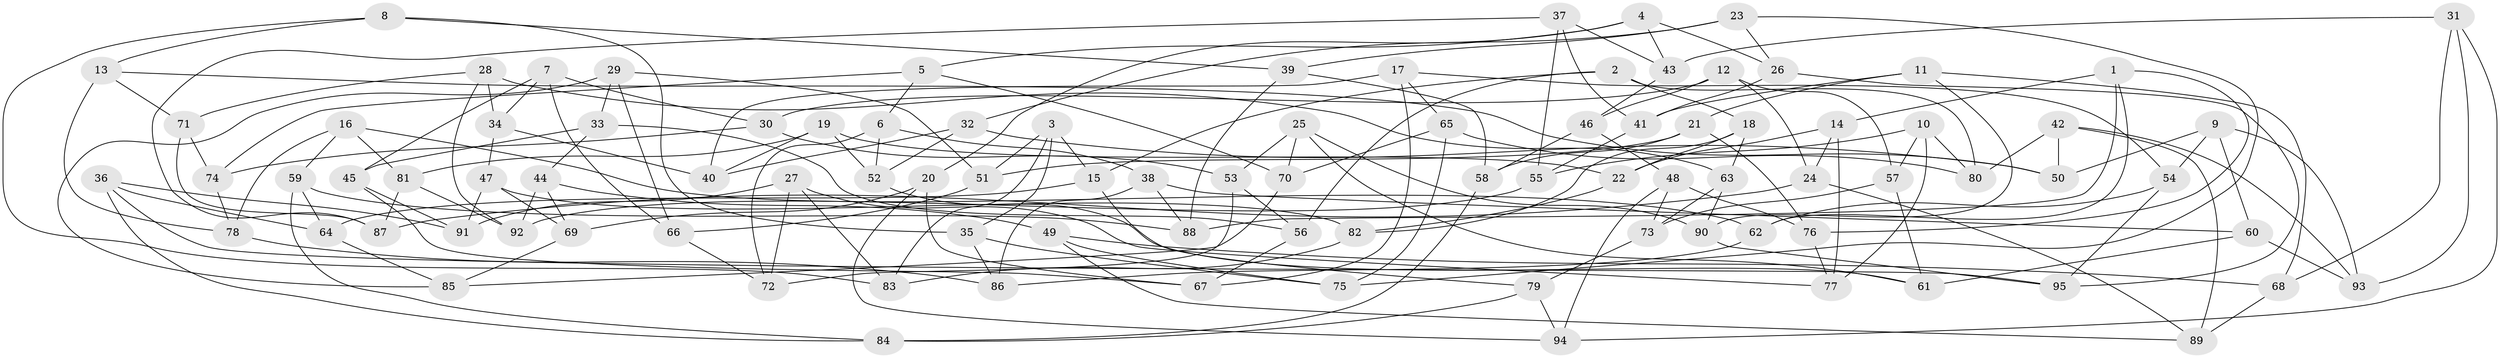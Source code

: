 // coarse degree distribution, {6: 0.21212121212121213, 8: 0.09090909090909091, 4: 0.6363636363636364, 5: 0.045454545454545456, 3: 0.015151515151515152}
// Generated by graph-tools (version 1.1) at 2025/20/03/04/25 18:20:44]
// undirected, 95 vertices, 190 edges
graph export_dot {
graph [start="1"]
  node [color=gray90,style=filled];
  1;
  2;
  3;
  4;
  5;
  6;
  7;
  8;
  9;
  10;
  11;
  12;
  13;
  14;
  15;
  16;
  17;
  18;
  19;
  20;
  21;
  22;
  23;
  24;
  25;
  26;
  27;
  28;
  29;
  30;
  31;
  32;
  33;
  34;
  35;
  36;
  37;
  38;
  39;
  40;
  41;
  42;
  43;
  44;
  45;
  46;
  47;
  48;
  49;
  50;
  51;
  52;
  53;
  54;
  55;
  56;
  57;
  58;
  59;
  60;
  61;
  62;
  63;
  64;
  65;
  66;
  67;
  68;
  69;
  70;
  71;
  72;
  73;
  74;
  75;
  76;
  77;
  78;
  79;
  80;
  81;
  82;
  83;
  84;
  85;
  86;
  87;
  88;
  89;
  90;
  91;
  92;
  93;
  94;
  95;
  1 -- 76;
  1 -- 14;
  1 -- 88;
  1 -- 62;
  2 -- 15;
  2 -- 56;
  2 -- 18;
  2 -- 80;
  3 -- 15;
  3 -- 83;
  3 -- 51;
  3 -- 35;
  4 -- 43;
  4 -- 5;
  4 -- 26;
  4 -- 20;
  5 -- 70;
  5 -- 74;
  5 -- 6;
  6 -- 72;
  6 -- 38;
  6 -- 52;
  7 -- 34;
  7 -- 45;
  7 -- 30;
  7 -- 66;
  8 -- 35;
  8 -- 83;
  8 -- 39;
  8 -- 13;
  9 -- 50;
  9 -- 60;
  9 -- 54;
  9 -- 93;
  10 -- 55;
  10 -- 77;
  10 -- 80;
  10 -- 57;
  11 -- 68;
  11 -- 21;
  11 -- 41;
  11 -- 90;
  12 -- 46;
  12 -- 30;
  12 -- 57;
  12 -- 24;
  13 -- 78;
  13 -- 50;
  13 -- 71;
  14 -- 24;
  14 -- 77;
  14 -- 22;
  15 -- 64;
  15 -- 79;
  16 -- 81;
  16 -- 62;
  16 -- 59;
  16 -- 78;
  17 -- 65;
  17 -- 54;
  17 -- 67;
  17 -- 40;
  18 -- 63;
  18 -- 82;
  18 -- 22;
  19 -- 81;
  19 -- 52;
  19 -- 22;
  19 -- 40;
  20 -- 69;
  20 -- 67;
  20 -- 94;
  21 -- 76;
  21 -- 58;
  21 -- 51;
  22 -- 82;
  23 -- 32;
  23 -- 26;
  23 -- 39;
  23 -- 75;
  24 -- 87;
  24 -- 89;
  25 -- 61;
  25 -- 53;
  25 -- 90;
  25 -- 70;
  26 -- 95;
  26 -- 41;
  27 -- 72;
  27 -- 77;
  27 -- 91;
  27 -- 83;
  28 -- 63;
  28 -- 71;
  28 -- 34;
  28 -- 92;
  29 -- 66;
  29 -- 33;
  29 -- 51;
  29 -- 85;
  30 -- 74;
  30 -- 53;
  31 -- 43;
  31 -- 68;
  31 -- 94;
  31 -- 93;
  32 -- 50;
  32 -- 52;
  32 -- 40;
  33 -- 56;
  33 -- 45;
  33 -- 44;
  34 -- 40;
  34 -- 47;
  35 -- 86;
  35 -- 75;
  36 -- 84;
  36 -- 91;
  36 -- 95;
  36 -- 64;
  37 -- 87;
  37 -- 41;
  37 -- 43;
  37 -- 55;
  38 -- 60;
  38 -- 86;
  38 -- 88;
  39 -- 88;
  39 -- 58;
  41 -- 55;
  42 -- 50;
  42 -- 93;
  42 -- 89;
  42 -- 80;
  43 -- 46;
  44 -- 69;
  44 -- 49;
  44 -- 92;
  45 -- 67;
  45 -- 91;
  46 -- 58;
  46 -- 48;
  47 -- 82;
  47 -- 69;
  47 -- 91;
  48 -- 94;
  48 -- 73;
  48 -- 76;
  49 -- 89;
  49 -- 68;
  49 -- 75;
  51 -- 66;
  52 -- 61;
  53 -- 72;
  53 -- 56;
  54 -- 95;
  54 -- 62;
  55 -- 92;
  56 -- 67;
  57 -- 73;
  57 -- 61;
  58 -- 84;
  59 -- 84;
  59 -- 64;
  59 -- 88;
  60 -- 93;
  60 -- 61;
  62 -- 86;
  63 -- 90;
  63 -- 73;
  64 -- 85;
  65 -- 80;
  65 -- 70;
  65 -- 75;
  66 -- 72;
  68 -- 89;
  69 -- 85;
  70 -- 85;
  71 -- 87;
  71 -- 74;
  73 -- 79;
  74 -- 78;
  76 -- 77;
  78 -- 86;
  79 -- 84;
  79 -- 94;
  81 -- 87;
  81 -- 92;
  82 -- 83;
  90 -- 95;
}
